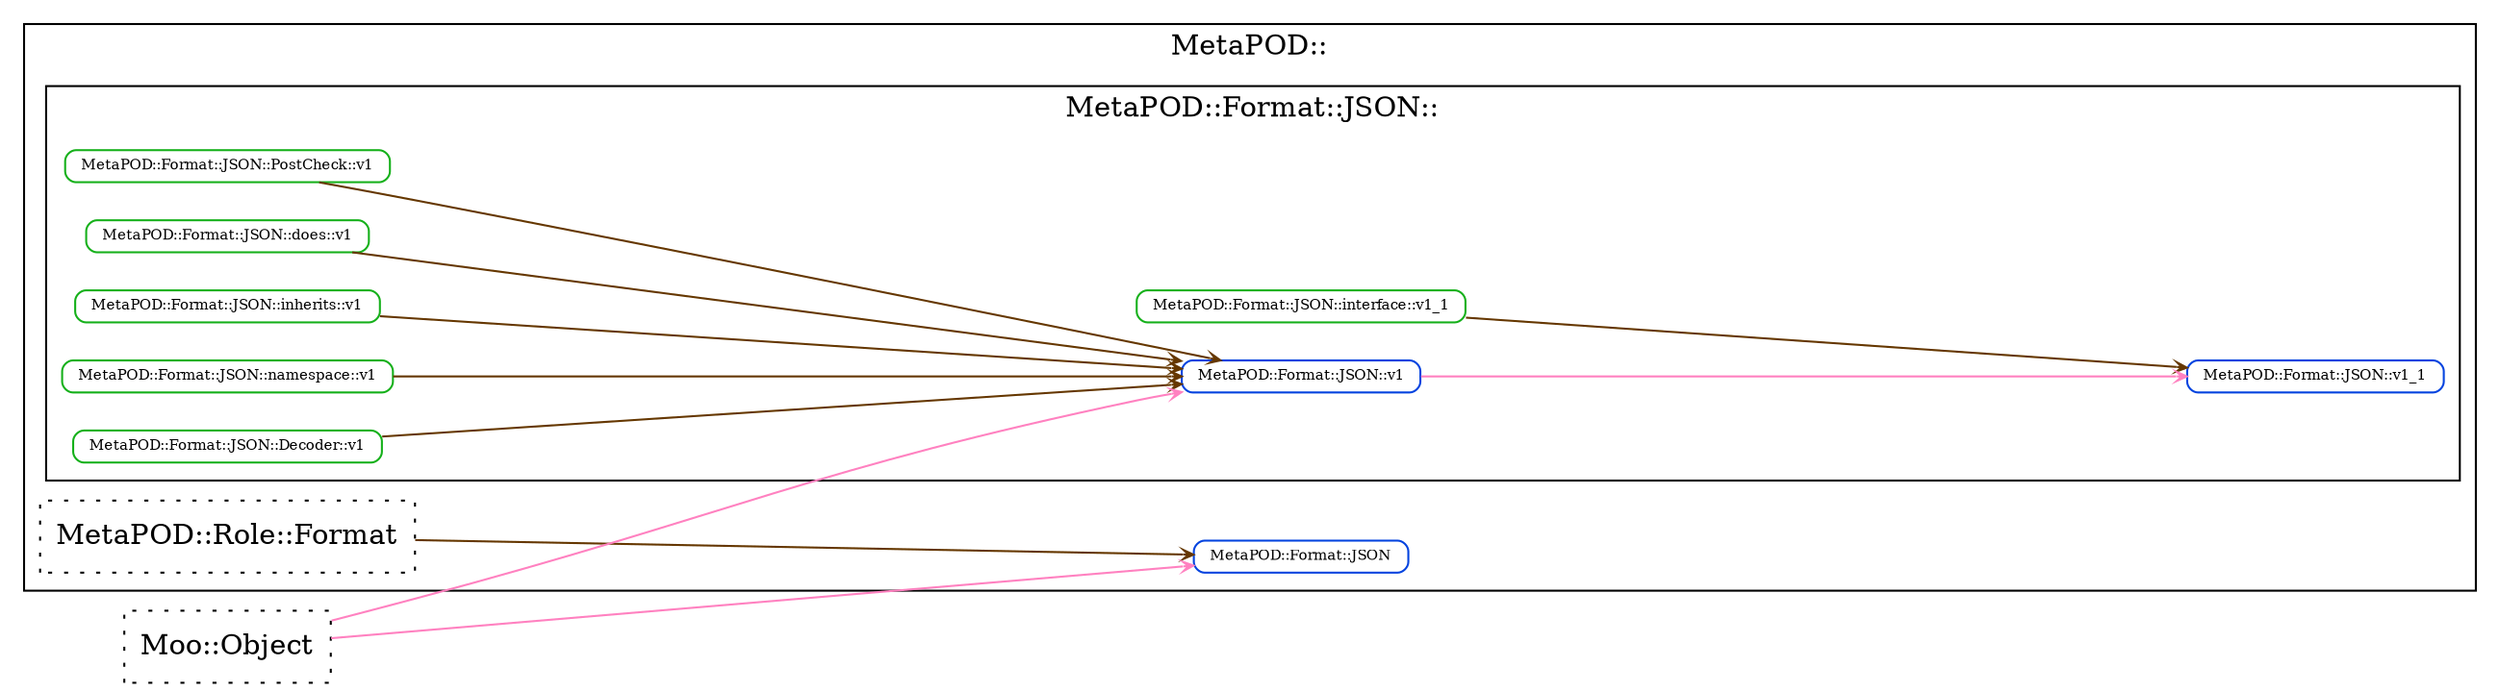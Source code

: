 strict digraph Perl {
	graph [overlap=false, rankdir=LR, ranksep=5, splines=spline];
	node [label="\N", shape=record, style=dotted];
	edge [minlen=1];
	subgraph cluster_1 {
		graph [label="MetaPOD::",
			rank=min];
		subgraph cluster_2 {
			graph [label="MetaPOD::Format::JSON::"];
			"MetaPOD::Format::JSON::Decoder::v1" [label="MetaPOD::Format::JSON::Decoder::v1", shape=Mrecord, style=solid, color="#15b01a", fontsize=7, height="0.1"];
			"MetaPOD::Format::JSON::PostCheck::v1" [label="MetaPOD::Format::JSON::PostCheck::v1", shape=Mrecord, style=solid, color="#15b01a", fontsize=7, height="0.1"];
			"MetaPOD::Format::JSON::does::v1" [label="MetaPOD::Format::JSON::does::v1", shape=Mrecord, style=solid, color="#15b01a", fontsize=7, height="0.1"];
			"MetaPOD::Format::JSON::inherits::v1" [label="MetaPOD::Format::JSON::inherits::v1", shape=Mrecord, style=solid, color="#15b01a", fontsize=7, height="0.1"];
			"MetaPOD::Format::JSON::interface::v1_1" [label="MetaPOD::Format::JSON::interface::v1_1", shape=Mrecord, style=solid, color="#15b01a", fontsize=7, height="0.1"];
			"MetaPOD::Format::JSON::namespace::v1" [label="MetaPOD::Format::JSON::namespace::v1", shape=Mrecord, style=solid, color="#15b01a", fontsize=7, height="0.1"];
			"MetaPOD::Format::JSON::v1" [label="MetaPOD::Format::JSON::v1", shape=Mrecord, style=solid, color="#0343df", fontsize=7, height="0.1"];
			"MetaPOD::Format::JSON::v1_1" [label="MetaPOD::Format::JSON::v1_1", shape=Mrecord, style=solid, color="#0343df", fontsize=7, height="0.1"];
			"MetaPOD::Format::JSON::Decoder::v1" -> "MetaPOD::Format::JSON::v1" [arrowhead=vee, arrowsize="0.5", color="#653700", dir=forward, fontsize=6, headclip=1, tailclip=1, weight=5];
			"MetaPOD::Format::JSON::PostCheck::v1" -> "MetaPOD::Format::JSON::v1" [arrowhead=vee, arrowsize="0.5", color="#653700", dir=forward, fontsize=6, headclip=1, tailclip=1, weight=5];
			"MetaPOD::Format::JSON::does::v1" -> "MetaPOD::Format::JSON::v1" [arrowhead=vee, arrowsize="0.5", color="#653700", dir=forward, fontsize=6, headclip=1, tailclip=1, weight=5];
			"MetaPOD::Format::JSON::inherits::v1" -> "MetaPOD::Format::JSON::v1" [arrowhead=vee, arrowsize="0.5", color="#653700", dir=forward, fontsize=6, headclip=1, tailclip=1, weight=5];
			"MetaPOD::Format::JSON::namespace::v1" -> "MetaPOD::Format::JSON::v1" [arrowhead=vee, arrowsize="0.5", color="#653700", dir=forward, fontsize=6, headclip=1, tailclip=1, weight=5];
			"MetaPOD::Format::JSON::v1" -> "MetaPOD::Format::JSON::v1_1" [arrowhead=vee, arrowsize="0.5", color="#ff81c0", dir=forward, fontsize=6, headclip=1, tailclip=1, weight=10];
			"MetaPOD::Format::JSON::interface::v1_1" -> "MetaPOD::Format::JSON::v1_1" [arrowhead=vee, arrowsize="0.5", color="#653700", dir=forward, fontsize=6, headclip=1, tailclip=1, weight=5];
		}
		"MetaPOD::Format::JSON" [label="MetaPOD::Format::JSON", shape=Mrecord, style=solid, color="#0343df", fontsize=7, height="0.1"];
		"MetaPOD::Role::Format" [label="MetaPOD::Role::Format"];
		"MetaPOD::Role::Format" -> "MetaPOD::Format::JSON" [arrowhead=vee, arrowsize="0.5", color="#653700", dir=forward, fontsize=6, headclip=1, tailclip=1, weight=5];
	}
	"Moo::Object" [label="Moo::Object"];
	"Moo::Object" -> "MetaPOD::Format::JSON" [arrowhead=vee, arrowsize="0.5", color="#ff81c0", dir=forward, fontsize=6, headclip=1, tailclip=1, weight=10];
	"Moo::Object" -> "MetaPOD::Format::JSON::v1" [arrowhead=vee, arrowsize="0.5", color="#ff81c0", dir=forward, fontsize=6, headclip=1, tailclip=1, weight=10];
}
